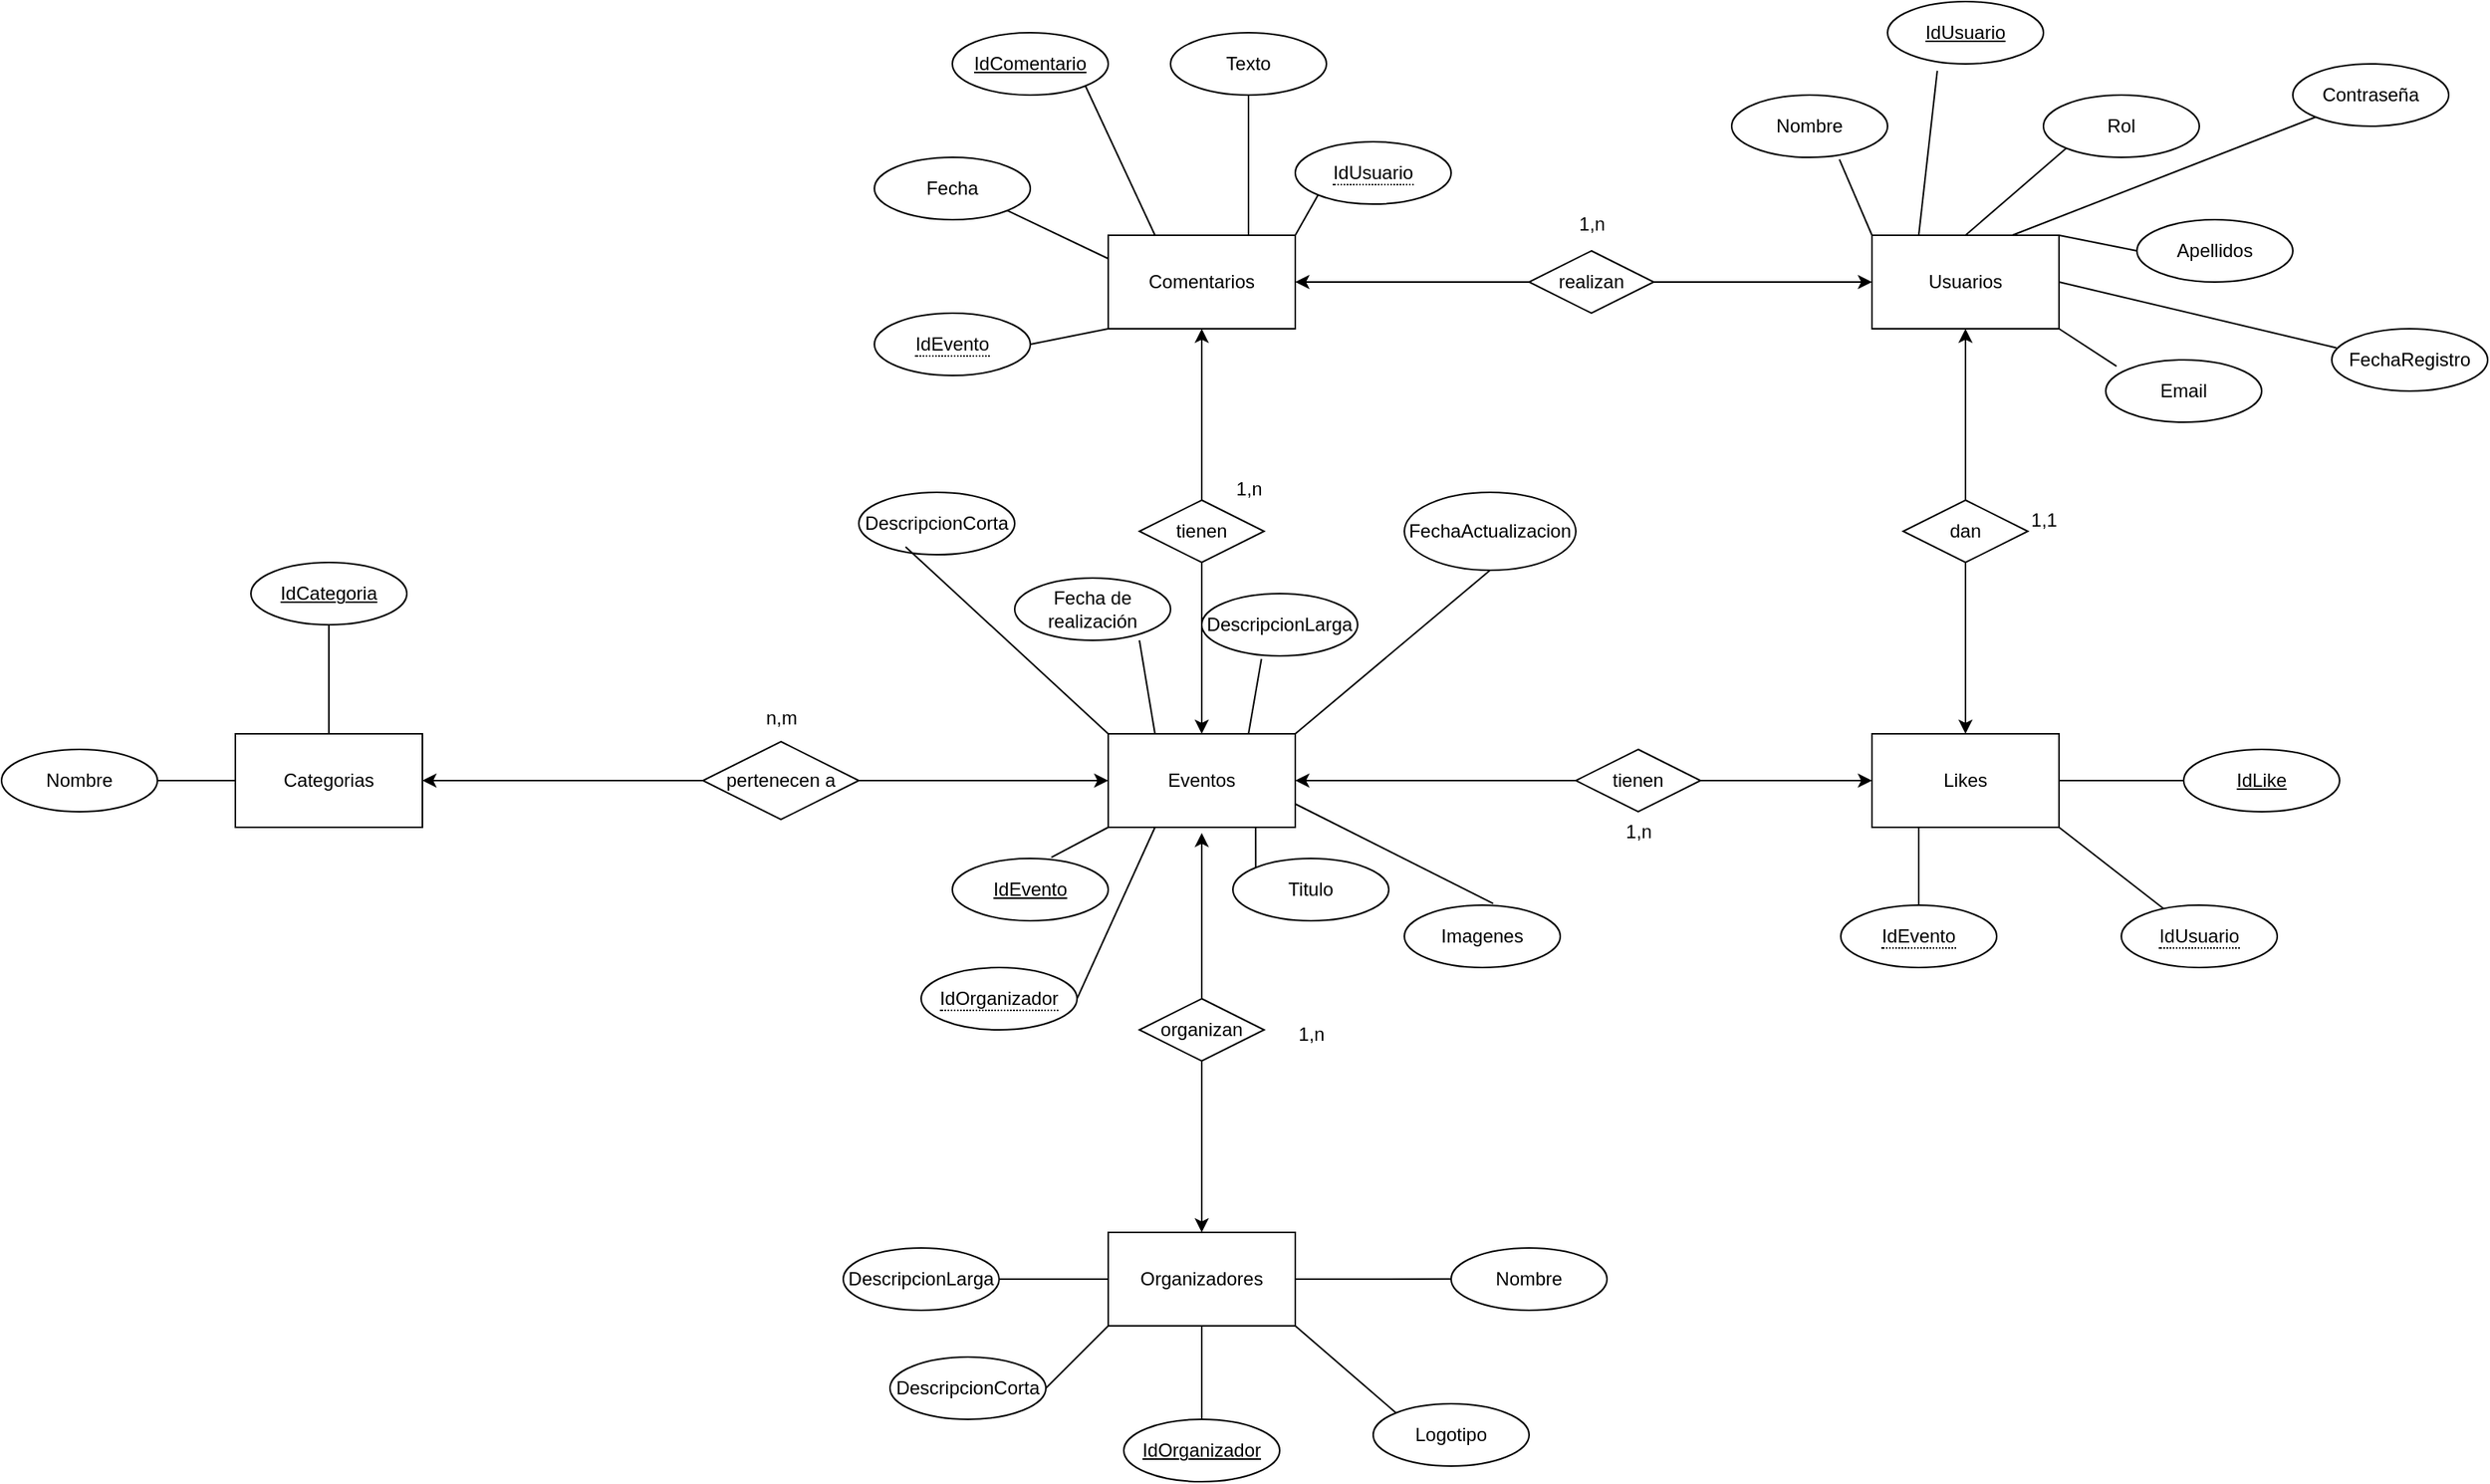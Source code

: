 <mxfile version="24.3.1" type="device">
  <diagram name="Page-1" id="XVfiIi7mqGfuniSuXlmj">
    <mxGraphModel dx="2060" dy="1758" grid="1" gridSize="10" guides="1" tooltips="1" connect="1" arrows="1" fold="1" page="1" pageScale="1" pageWidth="850" pageHeight="1100" math="0" shadow="0">
      <root>
        <mxCell id="0" />
        <mxCell id="1" parent="0" />
        <mxCell id="5CzHoM6hgayWYY6ZKrdS-86" style="rounded=0;orthogonalLoop=1;jettySize=auto;html=1;exitX=0.5;exitY=0;exitDx=0;exitDy=0;entryX=0;entryY=1;entryDx=0;entryDy=0;endArrow=none;endFill=0;" parent="1" source="5CzHoM6hgayWYY6ZKrdS-1" target="5CzHoM6hgayWYY6ZKrdS-77" edge="1">
          <mxGeometry relative="1" as="geometry" />
        </mxCell>
        <mxCell id="5CzHoM6hgayWYY6ZKrdS-87" style="rounded=0;orthogonalLoop=1;jettySize=auto;html=1;exitX=0.75;exitY=0;exitDx=0;exitDy=0;entryX=0;entryY=1;entryDx=0;entryDy=0;endArrow=none;endFill=0;" parent="1" source="5CzHoM6hgayWYY6ZKrdS-1" target="5CzHoM6hgayWYY6ZKrdS-82" edge="1">
          <mxGeometry relative="1" as="geometry" />
        </mxCell>
        <mxCell id="5CzHoM6hgayWYY6ZKrdS-88" style="rounded=0;orthogonalLoop=1;jettySize=auto;html=1;exitX=1;exitY=0;exitDx=0;exitDy=0;entryX=0;entryY=0.5;entryDx=0;entryDy=0;endArrow=none;endFill=0;" parent="1" source="5CzHoM6hgayWYY6ZKrdS-1" target="5CzHoM6hgayWYY6ZKrdS-80" edge="1">
          <mxGeometry relative="1" as="geometry" />
        </mxCell>
        <mxCell id="5CzHoM6hgayWYY6ZKrdS-1" value="Usuarios" style="rounded=0;whiteSpace=wrap;html=1;" parent="1" vertex="1">
          <mxGeometry x="930" y="-110" width="120" height="60" as="geometry" />
        </mxCell>
        <mxCell id="5CzHoM6hgayWYY6ZKrdS-52" style="edgeStyle=orthogonalEdgeStyle;rounded=0;orthogonalLoop=1;jettySize=auto;html=1;exitX=0.75;exitY=1;exitDx=0;exitDy=0;entryX=0;entryY=0;entryDx=0;entryDy=0;endArrow=none;endFill=0;" parent="1" source="5CzHoM6hgayWYY6ZKrdS-2" target="5CzHoM6hgayWYY6ZKrdS-42" edge="1">
          <mxGeometry relative="1" as="geometry" />
        </mxCell>
        <mxCell id="5CzHoM6hgayWYY6ZKrdS-55" style="rounded=0;orthogonalLoop=1;jettySize=auto;html=1;exitX=1;exitY=0;exitDx=0;exitDy=0;entryX=0.5;entryY=1;entryDx=0;entryDy=0;endArrow=none;endFill=0;" parent="1" source="5CzHoM6hgayWYY6ZKrdS-2" target="5CzHoM6hgayWYY6ZKrdS-46" edge="1">
          <mxGeometry relative="1" as="geometry" />
        </mxCell>
        <mxCell id="5CzHoM6hgayWYY6ZKrdS-60" style="rounded=0;orthogonalLoop=1;jettySize=auto;html=1;exitX=0.25;exitY=1;exitDx=0;exitDy=0;entryX=1;entryY=0.5;entryDx=0;entryDy=0;endArrow=none;endFill=0;" parent="1" source="5CzHoM6hgayWYY6ZKrdS-2" target="5CzHoM6hgayWYY6ZKrdS-48" edge="1">
          <mxGeometry relative="1" as="geometry" />
        </mxCell>
        <mxCell id="5CzHoM6hgayWYY6ZKrdS-2" value="Eventos" style="rounded=0;whiteSpace=wrap;html=1;" parent="1" vertex="1">
          <mxGeometry x="440" y="210" width="120" height="60" as="geometry" />
        </mxCell>
        <mxCell id="5CzHoM6hgayWYY6ZKrdS-94" style="rounded=0;orthogonalLoop=1;jettySize=auto;html=1;exitX=0.25;exitY=1;exitDx=0;exitDy=0;entryX=0.5;entryY=0;entryDx=0;entryDy=0;endArrow=none;endFill=0;" parent="1" source="5CzHoM6hgayWYY6ZKrdS-3" target="5CzHoM6hgayWYY6ZKrdS-93" edge="1">
          <mxGeometry relative="1" as="geometry" />
        </mxCell>
        <mxCell id="5CzHoM6hgayWYY6ZKrdS-95" style="rounded=0;orthogonalLoop=1;jettySize=auto;html=1;exitX=1;exitY=1;exitDx=0;exitDy=0;endArrow=none;endFill=0;" parent="1" source="5CzHoM6hgayWYY6ZKrdS-3" target="5CzHoM6hgayWYY6ZKrdS-92" edge="1">
          <mxGeometry relative="1" as="geometry" />
        </mxCell>
        <mxCell id="5CzHoM6hgayWYY6ZKrdS-96" style="rounded=0;orthogonalLoop=1;jettySize=auto;html=1;exitX=1;exitY=0.5;exitDx=0;exitDy=0;entryX=0;entryY=0.5;entryDx=0;entryDy=0;endArrow=none;endFill=0;" parent="1" source="5CzHoM6hgayWYY6ZKrdS-3" target="5CzHoM6hgayWYY6ZKrdS-91" edge="1">
          <mxGeometry relative="1" as="geometry" />
        </mxCell>
        <mxCell id="5CzHoM6hgayWYY6ZKrdS-3" value="Likes" style="rounded=0;whiteSpace=wrap;html=1;" parent="1" vertex="1">
          <mxGeometry x="930" y="210" width="120" height="60" as="geometry" />
        </mxCell>
        <mxCell id="5CzHoM6hgayWYY6ZKrdS-71" style="rounded=0;orthogonalLoop=1;jettySize=auto;html=1;exitX=1;exitY=0;exitDx=0;exitDy=0;entryX=0;entryY=1;entryDx=0;entryDy=0;endArrow=none;endFill=0;" parent="1" source="5CzHoM6hgayWYY6ZKrdS-4" target="5CzHoM6hgayWYY6ZKrdS-69" edge="1">
          <mxGeometry relative="1" as="geometry" />
        </mxCell>
        <mxCell id="5CzHoM6hgayWYY6ZKrdS-72" style="edgeStyle=orthogonalEdgeStyle;rounded=0;orthogonalLoop=1;jettySize=auto;html=1;exitX=0.75;exitY=0;exitDx=0;exitDy=0;entryX=0.5;entryY=1;entryDx=0;entryDy=0;endArrow=none;endFill=0;" parent="1" source="5CzHoM6hgayWYY6ZKrdS-4" target="5CzHoM6hgayWYY6ZKrdS-66" edge="1">
          <mxGeometry relative="1" as="geometry" />
        </mxCell>
        <mxCell id="5CzHoM6hgayWYY6ZKrdS-73" style="rounded=0;orthogonalLoop=1;jettySize=auto;html=1;exitX=0.25;exitY=0;exitDx=0;exitDy=0;entryX=1;entryY=1;entryDx=0;entryDy=0;endArrow=none;endFill=0;" parent="1" source="5CzHoM6hgayWYY6ZKrdS-4" target="5CzHoM6hgayWYY6ZKrdS-65" edge="1">
          <mxGeometry relative="1" as="geometry" />
        </mxCell>
        <mxCell id="5CzHoM6hgayWYY6ZKrdS-74" style="rounded=0;orthogonalLoop=1;jettySize=auto;html=1;exitX=0;exitY=0.25;exitDx=0;exitDy=0;entryX=1;entryY=1;entryDx=0;entryDy=0;endArrow=none;endFill=0;" parent="1" source="5CzHoM6hgayWYY6ZKrdS-4" target="5CzHoM6hgayWYY6ZKrdS-67" edge="1">
          <mxGeometry relative="1" as="geometry" />
        </mxCell>
        <mxCell id="5CzHoM6hgayWYY6ZKrdS-75" style="rounded=0;orthogonalLoop=1;jettySize=auto;html=1;exitX=0;exitY=1;exitDx=0;exitDy=0;entryX=1;entryY=0.5;entryDx=0;entryDy=0;endArrow=none;endFill=0;" parent="1" source="5CzHoM6hgayWYY6ZKrdS-4" target="5CzHoM6hgayWYY6ZKrdS-70" edge="1">
          <mxGeometry relative="1" as="geometry" />
        </mxCell>
        <mxCell id="5CzHoM6hgayWYY6ZKrdS-4" value="Comentarios" style="rounded=0;whiteSpace=wrap;html=1;" parent="1" vertex="1">
          <mxGeometry x="440" y="-110" width="120" height="60" as="geometry" />
        </mxCell>
        <mxCell id="5CzHoM6hgayWYY6ZKrdS-31" style="edgeStyle=orthogonalEdgeStyle;rounded=0;orthogonalLoop=1;jettySize=auto;html=1;exitX=0.5;exitY=0;exitDx=0;exitDy=0;entryX=0.5;entryY=1;entryDx=0;entryDy=0;endArrow=none;endFill=0;" parent="1" source="5CzHoM6hgayWYY6ZKrdS-5" target="5CzHoM6hgayWYY6ZKrdS-29" edge="1">
          <mxGeometry relative="1" as="geometry" />
        </mxCell>
        <mxCell id="5CzHoM6hgayWYY6ZKrdS-32" style="edgeStyle=orthogonalEdgeStyle;rounded=0;orthogonalLoop=1;jettySize=auto;html=1;exitX=0;exitY=0.5;exitDx=0;exitDy=0;entryX=1;entryY=0.5;entryDx=0;entryDy=0;endArrow=none;endFill=0;" parent="1" source="5CzHoM6hgayWYY6ZKrdS-5" target="5CzHoM6hgayWYY6ZKrdS-30" edge="1">
          <mxGeometry relative="1" as="geometry" />
        </mxCell>
        <mxCell id="5CzHoM6hgayWYY6ZKrdS-5" value="Categorias" style="whiteSpace=wrap;html=1;" parent="1" vertex="1">
          <mxGeometry x="-120" y="210" width="120" height="60" as="geometry" />
        </mxCell>
        <mxCell id="5CzHoM6hgayWYY6ZKrdS-61" style="edgeStyle=orthogonalEdgeStyle;rounded=0;orthogonalLoop=1;jettySize=auto;html=1;exitX=1;exitY=0.5;exitDx=0;exitDy=0;endArrow=none;endFill=0;" parent="1" source="5CzHoM6hgayWYY6ZKrdS-7" edge="1">
          <mxGeometry relative="1" as="geometry">
            <mxPoint x="660" y="559.857" as="targetPoint" />
          </mxGeometry>
        </mxCell>
        <mxCell id="5CzHoM6hgayWYY6ZKrdS-64" style="edgeStyle=orthogonalEdgeStyle;rounded=0;orthogonalLoop=1;jettySize=auto;html=1;exitX=0.5;exitY=1;exitDx=0;exitDy=0;entryX=0.5;entryY=0;entryDx=0;entryDy=0;endArrow=none;endFill=0;" parent="1" source="5CzHoM6hgayWYY6ZKrdS-7" target="5CzHoM6hgayWYY6ZKrdS-63" edge="1">
          <mxGeometry relative="1" as="geometry" />
        </mxCell>
        <mxCell id="9jq4AEXWFo3_7Pr5pxQk-4" style="rounded=0;orthogonalLoop=1;jettySize=auto;html=1;exitX=0;exitY=1;exitDx=0;exitDy=0;entryX=1;entryY=0.5;entryDx=0;entryDy=0;endArrow=none;endFill=0;" edge="1" parent="1" source="5CzHoM6hgayWYY6ZKrdS-7" target="9jq4AEXWFo3_7Pr5pxQk-3">
          <mxGeometry relative="1" as="geometry" />
        </mxCell>
        <mxCell id="9jq4AEXWFo3_7Pr5pxQk-6" style="rounded=0;orthogonalLoop=1;jettySize=auto;html=1;exitX=0;exitY=0.5;exitDx=0;exitDy=0;entryX=1;entryY=0.5;entryDx=0;entryDy=0;endArrow=none;endFill=0;" edge="1" parent="1" source="5CzHoM6hgayWYY6ZKrdS-7" target="9jq4AEXWFo3_7Pr5pxQk-5">
          <mxGeometry relative="1" as="geometry" />
        </mxCell>
        <mxCell id="5CzHoM6hgayWYY6ZKrdS-7" value="Organizadores" style="whiteSpace=wrap;html=1;" parent="1" vertex="1">
          <mxGeometry x="440" y="530" width="120" height="60" as="geometry" />
        </mxCell>
        <mxCell id="5CzHoM6hgayWYY6ZKrdS-14" style="edgeStyle=orthogonalEdgeStyle;rounded=0;orthogonalLoop=1;jettySize=auto;html=1;exitX=0;exitY=0.5;exitDx=0;exitDy=0;entryX=1;entryY=0.5;entryDx=0;entryDy=0;" parent="1" source="5CzHoM6hgayWYY6ZKrdS-8" target="5CzHoM6hgayWYY6ZKrdS-5" edge="1">
          <mxGeometry relative="1" as="geometry" />
        </mxCell>
        <mxCell id="5CzHoM6hgayWYY6ZKrdS-101" style="edgeStyle=orthogonalEdgeStyle;rounded=0;orthogonalLoop=1;jettySize=auto;html=1;exitX=1;exitY=0.5;exitDx=0;exitDy=0;entryX=0;entryY=0.5;entryDx=0;entryDy=0;" parent="1" source="5CzHoM6hgayWYY6ZKrdS-8" target="5CzHoM6hgayWYY6ZKrdS-2" edge="1">
          <mxGeometry relative="1" as="geometry" />
        </mxCell>
        <mxCell id="5CzHoM6hgayWYY6ZKrdS-8" value="pertenecen a" style="rhombus;whiteSpace=wrap;html=1;" parent="1" vertex="1">
          <mxGeometry x="180" y="215" width="100" height="50" as="geometry" />
        </mxCell>
        <mxCell id="5CzHoM6hgayWYY6ZKrdS-18" style="edgeStyle=orthogonalEdgeStyle;rounded=0;orthogonalLoop=1;jettySize=auto;html=1;exitX=0.5;exitY=1;exitDx=0;exitDy=0;entryX=0.5;entryY=0;entryDx=0;entryDy=0;" parent="1" source="5CzHoM6hgayWYY6ZKrdS-10" target="5CzHoM6hgayWYY6ZKrdS-2" edge="1">
          <mxGeometry relative="1" as="geometry" />
        </mxCell>
        <mxCell id="5CzHoM6hgayWYY6ZKrdS-19" style="edgeStyle=orthogonalEdgeStyle;rounded=0;orthogonalLoop=1;jettySize=auto;html=1;exitX=0.5;exitY=0;exitDx=0;exitDy=0;entryX=0.5;entryY=1;entryDx=0;entryDy=0;" parent="1" source="5CzHoM6hgayWYY6ZKrdS-10" target="5CzHoM6hgayWYY6ZKrdS-4" edge="1">
          <mxGeometry relative="1" as="geometry" />
        </mxCell>
        <mxCell id="5CzHoM6hgayWYY6ZKrdS-25" style="edgeStyle=orthogonalEdgeStyle;rounded=0;orthogonalLoop=1;jettySize=auto;html=1;exitX=0.5;exitY=1;exitDx=0;exitDy=0;entryX=0.5;entryY=0;entryDx=0;entryDy=0;" parent="1" source="5CzHoM6hgayWYY6ZKrdS-11" target="5CzHoM6hgayWYY6ZKrdS-7" edge="1">
          <mxGeometry relative="1" as="geometry" />
        </mxCell>
        <mxCell id="5CzHoM6hgayWYY6ZKrdS-11" value="organizan" style="rhombus;whiteSpace=wrap;html=1;" parent="1" vertex="1">
          <mxGeometry x="460" y="380" width="80" height="40" as="geometry" />
        </mxCell>
        <mxCell id="5CzHoM6hgayWYY6ZKrdS-24" style="edgeStyle=orthogonalEdgeStyle;rounded=0;orthogonalLoop=1;jettySize=auto;html=1;exitX=0.5;exitY=0;exitDx=0;exitDy=0;entryX=0.5;entryY=1.06;entryDx=0;entryDy=0;entryPerimeter=0;" parent="1" source="5CzHoM6hgayWYY6ZKrdS-11" target="5CzHoM6hgayWYY6ZKrdS-2" edge="1">
          <mxGeometry relative="1" as="geometry" />
        </mxCell>
        <mxCell id="5CzHoM6hgayWYY6ZKrdS-27" style="edgeStyle=orthogonalEdgeStyle;rounded=0;orthogonalLoop=1;jettySize=auto;html=1;exitX=0;exitY=0.5;exitDx=0;exitDy=0;" parent="1" source="5CzHoM6hgayWYY6ZKrdS-26" target="5CzHoM6hgayWYY6ZKrdS-2" edge="1">
          <mxGeometry relative="1" as="geometry" />
        </mxCell>
        <mxCell id="5CzHoM6hgayWYY6ZKrdS-28" style="edgeStyle=orthogonalEdgeStyle;rounded=0;orthogonalLoop=1;jettySize=auto;html=1;exitX=1;exitY=0.5;exitDx=0;exitDy=0;entryX=0;entryY=0.5;entryDx=0;entryDy=0;" parent="1" source="5CzHoM6hgayWYY6ZKrdS-26" target="5CzHoM6hgayWYY6ZKrdS-3" edge="1">
          <mxGeometry relative="1" as="geometry" />
        </mxCell>
        <mxCell id="5CzHoM6hgayWYY6ZKrdS-26" value="tienen" style="rhombus;whiteSpace=wrap;html=1;" parent="1" vertex="1">
          <mxGeometry x="740" y="220" width="80" height="40" as="geometry" />
        </mxCell>
        <mxCell id="5CzHoM6hgayWYY6ZKrdS-29" value="IdCategoria" style="ellipse;whiteSpace=wrap;html=1;align=center;fontStyle=4;" parent="1" vertex="1">
          <mxGeometry x="-110" y="100" width="100" height="40" as="geometry" />
        </mxCell>
        <mxCell id="5CzHoM6hgayWYY6ZKrdS-30" value="Nombre" style="ellipse;whiteSpace=wrap;html=1;align=center;" parent="1" vertex="1">
          <mxGeometry x="-270" y="220" width="100" height="40" as="geometry" />
        </mxCell>
        <mxCell id="5CzHoM6hgayWYY6ZKrdS-10" value="tienen" style="rhombus;whiteSpace=wrap;html=1;" parent="1" vertex="1">
          <mxGeometry x="460" y="60" width="80" height="40" as="geometry" />
        </mxCell>
        <mxCell id="5CzHoM6hgayWYY6ZKrdS-41" value="IdEvento" style="ellipse;whiteSpace=wrap;html=1;align=center;fontStyle=4;" parent="1" vertex="1">
          <mxGeometry x="340" y="290" width="100" height="40" as="geometry" />
        </mxCell>
        <mxCell id="5CzHoM6hgayWYY6ZKrdS-42" value="Titulo" style="ellipse;whiteSpace=wrap;html=1;align=center;" parent="1" vertex="1">
          <mxGeometry x="520" y="290" width="100" height="40" as="geometry" />
        </mxCell>
        <mxCell id="5CzHoM6hgayWYY6ZKrdS-44" value="DescripcionLarga" style="ellipse;whiteSpace=wrap;html=1;align=center;" parent="1" vertex="1">
          <mxGeometry x="500" y="120" width="100" height="40" as="geometry" />
        </mxCell>
        <mxCell id="5CzHoM6hgayWYY6ZKrdS-45" value="Fecha de realización" style="ellipse;whiteSpace=wrap;html=1;align=center;" parent="1" vertex="1">
          <mxGeometry x="380" y="110" width="100" height="40" as="geometry" />
        </mxCell>
        <mxCell id="5CzHoM6hgayWYY6ZKrdS-46" value="FechaActualizacion" style="ellipse;whiteSpace=wrap;html=1;align=center;" parent="1" vertex="1">
          <mxGeometry x="630" y="55" width="110" height="50" as="geometry" />
        </mxCell>
        <mxCell id="5CzHoM6hgayWYY6ZKrdS-47" value="DescripcionCorta" style="ellipse;whiteSpace=wrap;html=1;align=center;" parent="1" vertex="1">
          <mxGeometry x="280" y="55" width="100" height="40" as="geometry" />
        </mxCell>
        <mxCell id="5CzHoM6hgayWYY6ZKrdS-48" value="&lt;span style=&quot;border-bottom: 1px dotted&quot;&gt;IdOrganizador&lt;/span&gt;" style="ellipse;whiteSpace=wrap;html=1;align=center;" parent="1" vertex="1">
          <mxGeometry x="320" y="360" width="100" height="40" as="geometry" />
        </mxCell>
        <mxCell id="5CzHoM6hgayWYY6ZKrdS-50" value="Imagenes" style="ellipse;whiteSpace=wrap;html=1;align=center;" parent="1" vertex="1">
          <mxGeometry x="630" y="320" width="100" height="40" as="geometry" />
        </mxCell>
        <mxCell id="5CzHoM6hgayWYY6ZKrdS-53" style="rounded=0;orthogonalLoop=1;jettySize=auto;html=1;exitX=1;exitY=0.75;exitDx=0;exitDy=0;entryX=0.57;entryY=-0.026;entryDx=0;entryDy=0;entryPerimeter=0;endArrow=none;endFill=0;" parent="1" source="5CzHoM6hgayWYY6ZKrdS-2" target="5CzHoM6hgayWYY6ZKrdS-50" edge="1">
          <mxGeometry relative="1" as="geometry" />
        </mxCell>
        <mxCell id="5CzHoM6hgayWYY6ZKrdS-56" style="rounded=0;orthogonalLoop=1;jettySize=auto;html=1;exitX=0.75;exitY=0;exitDx=0;exitDy=0;entryX=0.383;entryY=1.048;entryDx=0;entryDy=0;entryPerimeter=0;endArrow=none;endFill=0;" parent="1" source="5CzHoM6hgayWYY6ZKrdS-2" target="5CzHoM6hgayWYY6ZKrdS-44" edge="1">
          <mxGeometry relative="1" as="geometry" />
        </mxCell>
        <mxCell id="5CzHoM6hgayWYY6ZKrdS-57" style="rounded=0;orthogonalLoop=1;jettySize=auto;html=1;exitX=0.25;exitY=0;exitDx=0;exitDy=0;entryX=0.8;entryY=1;entryDx=0;entryDy=0;entryPerimeter=0;endArrow=none;endFill=0;" parent="1" source="5CzHoM6hgayWYY6ZKrdS-2" target="5CzHoM6hgayWYY6ZKrdS-45" edge="1">
          <mxGeometry relative="1" as="geometry" />
        </mxCell>
        <mxCell id="5CzHoM6hgayWYY6ZKrdS-58" style="rounded=0;orthogonalLoop=1;jettySize=auto;html=1;exitX=0;exitY=0;exitDx=0;exitDy=0;entryX=0.3;entryY=0.875;entryDx=0;entryDy=0;entryPerimeter=0;endArrow=none;endFill=0;" parent="1" source="5CzHoM6hgayWYY6ZKrdS-2" target="5CzHoM6hgayWYY6ZKrdS-47" edge="1">
          <mxGeometry relative="1" as="geometry" />
        </mxCell>
        <mxCell id="5CzHoM6hgayWYY6ZKrdS-59" style="rounded=0;orthogonalLoop=1;jettySize=auto;html=1;exitX=0;exitY=1;exitDx=0;exitDy=0;entryX=0.635;entryY=-0.017;entryDx=0;entryDy=0;entryPerimeter=0;endArrow=none;endFill=0;" parent="1" source="5CzHoM6hgayWYY6ZKrdS-2" target="5CzHoM6hgayWYY6ZKrdS-41" edge="1">
          <mxGeometry relative="1" as="geometry" />
        </mxCell>
        <mxCell id="5CzHoM6hgayWYY6ZKrdS-62" value="Nombre" style="ellipse;whiteSpace=wrap;html=1;align=center;" parent="1" vertex="1">
          <mxGeometry x="660" y="540" width="100" height="40" as="geometry" />
        </mxCell>
        <mxCell id="5CzHoM6hgayWYY6ZKrdS-63" value="IdOrganizador" style="ellipse;whiteSpace=wrap;html=1;align=center;fontStyle=4;" parent="1" vertex="1">
          <mxGeometry x="450" y="650" width="100" height="40" as="geometry" />
        </mxCell>
        <mxCell id="5CzHoM6hgayWYY6ZKrdS-65" value="IdComentario" style="ellipse;whiteSpace=wrap;html=1;align=center;fontStyle=4;" parent="1" vertex="1">
          <mxGeometry x="340" y="-240" width="100" height="40" as="geometry" />
        </mxCell>
        <mxCell id="5CzHoM6hgayWYY6ZKrdS-66" value="Texto" style="ellipse;whiteSpace=wrap;html=1;align=center;" parent="1" vertex="1">
          <mxGeometry x="480" y="-240" width="100" height="40" as="geometry" />
        </mxCell>
        <mxCell id="5CzHoM6hgayWYY6ZKrdS-67" value="Fecha" style="ellipse;whiteSpace=wrap;html=1;align=center;" parent="1" vertex="1">
          <mxGeometry x="290" y="-160" width="100" height="40" as="geometry" />
        </mxCell>
        <mxCell id="5CzHoM6hgayWYY6ZKrdS-69" value="&lt;span style=&quot;border-bottom: 1px dotted&quot;&gt;IdUsuario&lt;/span&gt;" style="ellipse;whiteSpace=wrap;html=1;align=center;" parent="1" vertex="1">
          <mxGeometry x="560" y="-170" width="100" height="40" as="geometry" />
        </mxCell>
        <mxCell id="5CzHoM6hgayWYY6ZKrdS-70" value="&lt;span style=&quot;border-bottom: 1px dotted&quot;&gt;IdEvento&lt;/span&gt;" style="ellipse;whiteSpace=wrap;html=1;align=center;" parent="1" vertex="1">
          <mxGeometry x="290" y="-60" width="100" height="40" as="geometry" />
        </mxCell>
        <mxCell id="5CzHoM6hgayWYY6ZKrdS-76" value="IdUsuario" style="ellipse;whiteSpace=wrap;html=1;align=center;fontStyle=4;" parent="1" vertex="1">
          <mxGeometry x="940" y="-260" width="100" height="40" as="geometry" />
        </mxCell>
        <mxCell id="5CzHoM6hgayWYY6ZKrdS-77" value="Rol" style="ellipse;whiteSpace=wrap;html=1;align=center;" parent="1" vertex="1">
          <mxGeometry x="1040" y="-200" width="100" height="40" as="geometry" />
        </mxCell>
        <mxCell id="5CzHoM6hgayWYY6ZKrdS-78" value="Nombre" style="ellipse;whiteSpace=wrap;html=1;align=center;" parent="1" vertex="1">
          <mxGeometry x="840" y="-200" width="100" height="40" as="geometry" />
        </mxCell>
        <mxCell id="5CzHoM6hgayWYY6ZKrdS-80" value="Apellidos" style="ellipse;whiteSpace=wrap;html=1;align=center;" parent="1" vertex="1">
          <mxGeometry x="1100" y="-120" width="100" height="40" as="geometry" />
        </mxCell>
        <mxCell id="5CzHoM6hgayWYY6ZKrdS-81" value="Email" style="ellipse;whiteSpace=wrap;html=1;align=center;" parent="1" vertex="1">
          <mxGeometry x="1080" y="-30" width="100" height="40" as="geometry" />
        </mxCell>
        <mxCell id="5CzHoM6hgayWYY6ZKrdS-82" value="Contraseña" style="ellipse;whiteSpace=wrap;html=1;align=center;" parent="1" vertex="1">
          <mxGeometry x="1200" y="-220" width="100" height="40" as="geometry" />
        </mxCell>
        <mxCell id="5CzHoM6hgayWYY6ZKrdS-83" value="FechaRegistro" style="ellipse;whiteSpace=wrap;html=1;align=center;" parent="1" vertex="1">
          <mxGeometry x="1225" y="-50" width="100" height="40" as="geometry" />
        </mxCell>
        <mxCell id="5CzHoM6hgayWYY6ZKrdS-84" style="rounded=0;orthogonalLoop=1;jettySize=auto;html=1;exitX=0;exitY=0;exitDx=0;exitDy=0;entryX=0.691;entryY=1.033;entryDx=0;entryDy=0;entryPerimeter=0;endArrow=none;endFill=0;" parent="1" source="5CzHoM6hgayWYY6ZKrdS-1" target="5CzHoM6hgayWYY6ZKrdS-78" edge="1">
          <mxGeometry relative="1" as="geometry" />
        </mxCell>
        <mxCell id="5CzHoM6hgayWYY6ZKrdS-85" style="rounded=0;orthogonalLoop=1;jettySize=auto;html=1;exitX=0.25;exitY=0;exitDx=0;exitDy=0;entryX=0.319;entryY=1.111;entryDx=0;entryDy=0;entryPerimeter=0;endArrow=none;endFill=0;" parent="1" source="5CzHoM6hgayWYY6ZKrdS-1" target="5CzHoM6hgayWYY6ZKrdS-76" edge="1">
          <mxGeometry relative="1" as="geometry" />
        </mxCell>
        <mxCell id="5CzHoM6hgayWYY6ZKrdS-89" style="rounded=0;orthogonalLoop=1;jettySize=auto;html=1;exitX=1;exitY=0.5;exitDx=0;exitDy=0;entryX=0.029;entryY=0.306;entryDx=0;entryDy=0;entryPerimeter=0;endArrow=none;endFill=0;" parent="1" source="5CzHoM6hgayWYY6ZKrdS-1" target="5CzHoM6hgayWYY6ZKrdS-83" edge="1">
          <mxGeometry relative="1" as="geometry" />
        </mxCell>
        <mxCell id="5CzHoM6hgayWYY6ZKrdS-90" style="rounded=0;orthogonalLoop=1;jettySize=auto;html=1;exitX=1;exitY=1;exitDx=0;exitDy=0;entryX=0.069;entryY=0.102;entryDx=0;entryDy=0;entryPerimeter=0;endArrow=none;endFill=0;" parent="1" source="5CzHoM6hgayWYY6ZKrdS-1" target="5CzHoM6hgayWYY6ZKrdS-81" edge="1">
          <mxGeometry relative="1" as="geometry" />
        </mxCell>
        <mxCell id="5CzHoM6hgayWYY6ZKrdS-91" value="IdLike" style="ellipse;whiteSpace=wrap;html=1;align=center;fontStyle=4;" parent="1" vertex="1">
          <mxGeometry x="1130" y="220" width="100" height="40" as="geometry" />
        </mxCell>
        <mxCell id="5CzHoM6hgayWYY6ZKrdS-92" value="&lt;span style=&quot;border-bottom: 1px dotted&quot;&gt;IdUsuario&lt;/span&gt;" style="ellipse;whiteSpace=wrap;html=1;align=center;" parent="1" vertex="1">
          <mxGeometry x="1090" y="320" width="100" height="40" as="geometry" />
        </mxCell>
        <mxCell id="5CzHoM6hgayWYY6ZKrdS-93" value="&lt;span style=&quot;border-bottom: 1px dotted&quot;&gt;IdEvento&lt;/span&gt;" style="ellipse;whiteSpace=wrap;html=1;align=center;" parent="1" vertex="1">
          <mxGeometry x="910" y="320" width="100" height="40" as="geometry" />
        </mxCell>
        <mxCell id="5CzHoM6hgayWYY6ZKrdS-102" value="n,m" style="text;html=1;align=center;verticalAlign=middle;resizable=0;points=[];autosize=1;strokeColor=none;fillColor=none;" parent="1" vertex="1">
          <mxGeometry x="210" y="185" width="40" height="30" as="geometry" />
        </mxCell>
        <mxCell id="5CzHoM6hgayWYY6ZKrdS-103" value="1,n" style="text;html=1;align=center;verticalAlign=middle;resizable=0;points=[];autosize=1;strokeColor=none;fillColor=none;" parent="1" vertex="1">
          <mxGeometry x="550" y="388" width="40" height="30" as="geometry" />
        </mxCell>
        <mxCell id="5CzHoM6hgayWYY6ZKrdS-104" value="1,n" style="text;html=1;align=center;verticalAlign=middle;resizable=0;points=[];autosize=1;strokeColor=none;fillColor=none;" parent="1" vertex="1">
          <mxGeometry x="760" y="258" width="40" height="30" as="geometry" />
        </mxCell>
        <mxCell id="5CzHoM6hgayWYY6ZKrdS-105" value="1,n" style="text;html=1;align=center;verticalAlign=middle;resizable=0;points=[];autosize=1;strokeColor=none;fillColor=none;" parent="1" vertex="1">
          <mxGeometry x="510" y="38" width="40" height="30" as="geometry" />
        </mxCell>
        <mxCell id="Wu_KGcrNvtMBACHN_8kk-2" style="edgeStyle=orthogonalEdgeStyle;rounded=0;orthogonalLoop=1;jettySize=auto;html=1;exitX=1;exitY=0.5;exitDx=0;exitDy=0;" parent="1" source="Wu_KGcrNvtMBACHN_8kk-1" target="5CzHoM6hgayWYY6ZKrdS-1" edge="1">
          <mxGeometry relative="1" as="geometry" />
        </mxCell>
        <mxCell id="Wu_KGcrNvtMBACHN_8kk-3" style="edgeStyle=orthogonalEdgeStyle;rounded=0;orthogonalLoop=1;jettySize=auto;html=1;exitX=0;exitY=0.5;exitDx=0;exitDy=0;entryX=1;entryY=0.5;entryDx=0;entryDy=0;" parent="1" source="Wu_KGcrNvtMBACHN_8kk-1" target="5CzHoM6hgayWYY6ZKrdS-4" edge="1">
          <mxGeometry relative="1" as="geometry" />
        </mxCell>
        <mxCell id="Wu_KGcrNvtMBACHN_8kk-1" value="realizan" style="rhombus;whiteSpace=wrap;html=1;" parent="1" vertex="1">
          <mxGeometry x="710" y="-100" width="80" height="40" as="geometry" />
        </mxCell>
        <mxCell id="Wu_KGcrNvtMBACHN_8kk-4" value="1,n" style="text;html=1;align=center;verticalAlign=middle;resizable=0;points=[];autosize=1;strokeColor=none;fillColor=none;" parent="1" vertex="1">
          <mxGeometry x="730" y="-132" width="40" height="30" as="geometry" />
        </mxCell>
        <mxCell id="Wu_KGcrNvtMBACHN_8kk-6" style="edgeStyle=orthogonalEdgeStyle;rounded=0;orthogonalLoop=1;jettySize=auto;html=1;exitX=0.5;exitY=0;exitDx=0;exitDy=0;entryX=0.5;entryY=1;entryDx=0;entryDy=0;" parent="1" source="Wu_KGcrNvtMBACHN_8kk-5" target="5CzHoM6hgayWYY6ZKrdS-1" edge="1">
          <mxGeometry relative="1" as="geometry" />
        </mxCell>
        <mxCell id="Wu_KGcrNvtMBACHN_8kk-7" style="edgeStyle=orthogonalEdgeStyle;rounded=0;orthogonalLoop=1;jettySize=auto;html=1;exitX=0.5;exitY=1;exitDx=0;exitDy=0;entryX=0.5;entryY=0;entryDx=0;entryDy=0;" parent="1" source="Wu_KGcrNvtMBACHN_8kk-5" target="5CzHoM6hgayWYY6ZKrdS-3" edge="1">
          <mxGeometry relative="1" as="geometry" />
        </mxCell>
        <mxCell id="Wu_KGcrNvtMBACHN_8kk-5" value="dan" style="rhombus;whiteSpace=wrap;html=1;" parent="1" vertex="1">
          <mxGeometry x="950" y="60" width="80" height="40" as="geometry" />
        </mxCell>
        <mxCell id="Wu_KGcrNvtMBACHN_8kk-8" value="1,1" style="text;html=1;align=center;verticalAlign=middle;resizable=0;points=[];autosize=1;strokeColor=none;fillColor=none;" parent="1" vertex="1">
          <mxGeometry x="1020" y="58" width="40" height="30" as="geometry" />
        </mxCell>
        <mxCell id="9jq4AEXWFo3_7Pr5pxQk-2" style="rounded=0;orthogonalLoop=1;jettySize=auto;html=1;exitX=0;exitY=0;exitDx=0;exitDy=0;entryX=1;entryY=1;entryDx=0;entryDy=0;endArrow=none;endFill=0;" edge="1" parent="1" source="9jq4AEXWFo3_7Pr5pxQk-1" target="5CzHoM6hgayWYY6ZKrdS-7">
          <mxGeometry relative="1" as="geometry" />
        </mxCell>
        <mxCell id="9jq4AEXWFo3_7Pr5pxQk-1" value="Logotipo" style="ellipse;whiteSpace=wrap;html=1;align=center;" vertex="1" parent="1">
          <mxGeometry x="610" y="640" width="100" height="40" as="geometry" />
        </mxCell>
        <mxCell id="9jq4AEXWFo3_7Pr5pxQk-3" value="DescripcionCorta" style="ellipse;whiteSpace=wrap;html=1;align=center;" vertex="1" parent="1">
          <mxGeometry x="300" y="610" width="100" height="40" as="geometry" />
        </mxCell>
        <mxCell id="9jq4AEXWFo3_7Pr5pxQk-5" value="DescripcionLarga" style="ellipse;whiteSpace=wrap;html=1;align=center;" vertex="1" parent="1">
          <mxGeometry x="270" y="540" width="100" height="40" as="geometry" />
        </mxCell>
      </root>
    </mxGraphModel>
  </diagram>
</mxfile>
